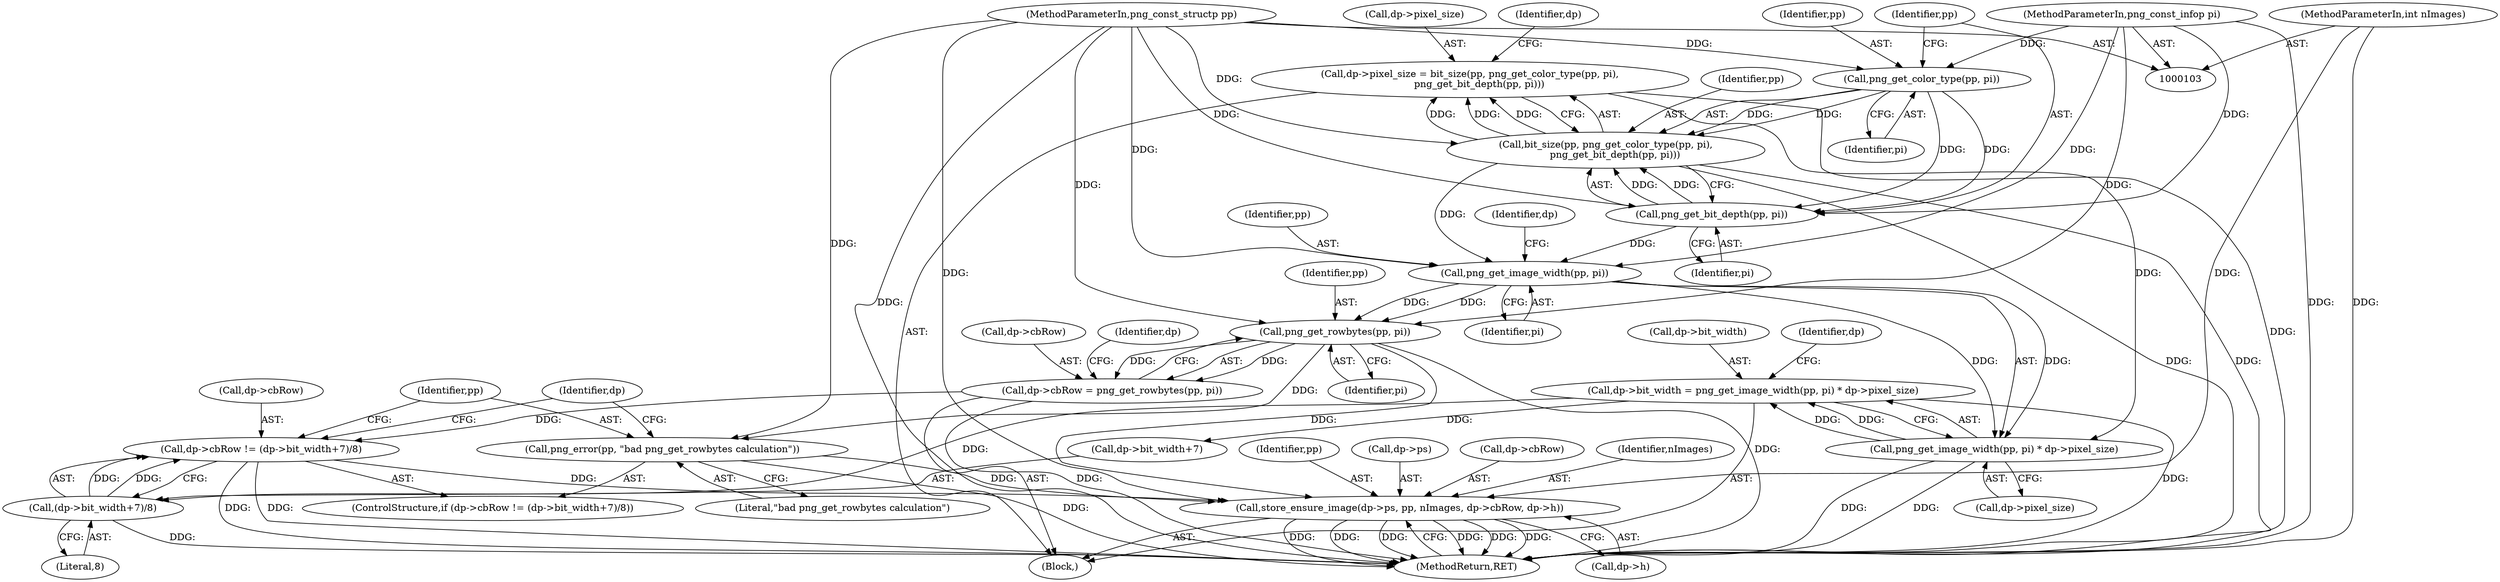 digraph "1_Android_9d4853418ab2f754c2b63e091c29c5529b8b86ca_133@pointer" {
"1000154" [label="(Call,store_ensure_image(dp->ps, pp, nImages, dp->cbRow, dp->h))"];
"1000151" [label="(Call,png_error(pp, \"bad png_get_rowbytes calculation\"))"];
"1000136" [label="(Call,png_get_rowbytes(pp, pi))"];
"1000126" [label="(Call,png_get_image_width(pp, pi))"];
"1000113" [label="(Call,bit_size(pp, png_get_color_type(pp, pi),\n      png_get_bit_depth(pp, pi)))"];
"1000118" [label="(Call,png_get_bit_depth(pp, pi))"];
"1000115" [label="(Call,png_get_color_type(pp, pi))"];
"1000105" [label="(MethodParameterIn,png_const_structp pp)"];
"1000106" [label="(MethodParameterIn,png_const_infop pi)"];
"1000107" [label="(MethodParameterIn,int nImages)"];
"1000140" [label="(Call,dp->cbRow != (dp->bit_width+7)/8)"];
"1000132" [label="(Call,dp->cbRow = png_get_rowbytes(pp, pi))"];
"1000144" [label="(Call,(dp->bit_width+7)/8)"];
"1000121" [label="(Call,dp->bit_width = png_get_image_width(pp, pi) * dp->pixel_size)"];
"1000125" [label="(Call,png_get_image_width(pp, pi) * dp->pixel_size)"];
"1000109" [label="(Call,dp->pixel_size = bit_size(pp, png_get_color_type(pp, pi),\n      png_get_bit_depth(pp, pi)))"];
"1000151" [label="(Call,png_error(pp, \"bad png_get_rowbytes calculation\"))"];
"1000109" [label="(Call,dp->pixel_size = bit_size(pp, png_get_color_type(pp, pi),\n      png_get_bit_depth(pp, pi)))"];
"1000150" [label="(Literal,8)"];
"1000122" [label="(Call,dp->bit_width)"];
"1000117" [label="(Identifier,pi)"];
"1000155" [label="(Call,dp->ps)"];
"1000154" [label="(Call,store_ensure_image(dp->ps, pp, nImages, dp->cbRow, dp->h))"];
"1000141" [label="(Call,dp->cbRow)"];
"1000142" [label="(Identifier,dp)"];
"1000116" [label="(Identifier,pp)"];
"1000118" [label="(Call,png_get_bit_depth(pp, pi))"];
"1000105" [label="(MethodParameterIn,png_const_structp pp)"];
"1000128" [label="(Identifier,pi)"];
"1000119" [label="(Identifier,pp)"];
"1000160" [label="(Call,dp->cbRow)"];
"1000159" [label="(Identifier,nImages)"];
"1000136" [label="(Call,png_get_rowbytes(pp, pi))"];
"1000133" [label="(Call,dp->cbRow)"];
"1000166" [label="(MethodReturn,RET)"];
"1000139" [label="(ControlStructure,if (dp->cbRow != (dp->bit_width+7)/8))"];
"1000121" [label="(Call,dp->bit_width = png_get_image_width(pp, pi) * dp->pixel_size)"];
"1000140" [label="(Call,dp->cbRow != (dp->bit_width+7)/8)"];
"1000110" [label="(Call,dp->pixel_size)"];
"1000144" [label="(Call,(dp->bit_width+7)/8)"];
"1000120" [label="(Identifier,pi)"];
"1000153" [label="(Literal,\"bad png_get_rowbytes calculation\")"];
"1000134" [label="(Identifier,dp)"];
"1000130" [label="(Identifier,dp)"];
"1000107" [label="(MethodParameterIn,int nImages)"];
"1000114" [label="(Identifier,pp)"];
"1000137" [label="(Identifier,pp)"];
"1000156" [label="(Identifier,dp)"];
"1000125" [label="(Call,png_get_image_width(pp, pi) * dp->pixel_size)"];
"1000138" [label="(Identifier,pi)"];
"1000145" [label="(Call,dp->bit_width+7)"];
"1000152" [label="(Identifier,pp)"];
"1000126" [label="(Call,png_get_image_width(pp, pi))"];
"1000113" [label="(Call,bit_size(pp, png_get_color_type(pp, pi),\n      png_get_bit_depth(pp, pi)))"];
"1000123" [label="(Identifier,dp)"];
"1000108" [label="(Block,)"];
"1000106" [label="(MethodParameterIn,png_const_infop pi)"];
"1000115" [label="(Call,png_get_color_type(pp, pi))"];
"1000158" [label="(Identifier,pp)"];
"1000127" [label="(Identifier,pp)"];
"1000129" [label="(Call,dp->pixel_size)"];
"1000163" [label="(Call,dp->h)"];
"1000132" [label="(Call,dp->cbRow = png_get_rowbytes(pp, pi))"];
"1000154" -> "1000108"  [label="AST: "];
"1000154" -> "1000163"  [label="CFG: "];
"1000155" -> "1000154"  [label="AST: "];
"1000158" -> "1000154"  [label="AST: "];
"1000159" -> "1000154"  [label="AST: "];
"1000160" -> "1000154"  [label="AST: "];
"1000163" -> "1000154"  [label="AST: "];
"1000166" -> "1000154"  [label="CFG: "];
"1000154" -> "1000166"  [label="DDG: "];
"1000154" -> "1000166"  [label="DDG: "];
"1000154" -> "1000166"  [label="DDG: "];
"1000154" -> "1000166"  [label="DDG: "];
"1000154" -> "1000166"  [label="DDG: "];
"1000154" -> "1000166"  [label="DDG: "];
"1000151" -> "1000154"  [label="DDG: "];
"1000136" -> "1000154"  [label="DDG: "];
"1000105" -> "1000154"  [label="DDG: "];
"1000107" -> "1000154"  [label="DDG: "];
"1000140" -> "1000154"  [label="DDG: "];
"1000151" -> "1000139"  [label="AST: "];
"1000151" -> "1000153"  [label="CFG: "];
"1000152" -> "1000151"  [label="AST: "];
"1000153" -> "1000151"  [label="AST: "];
"1000156" -> "1000151"  [label="CFG: "];
"1000151" -> "1000166"  [label="DDG: "];
"1000136" -> "1000151"  [label="DDG: "];
"1000105" -> "1000151"  [label="DDG: "];
"1000136" -> "1000132"  [label="AST: "];
"1000136" -> "1000138"  [label="CFG: "];
"1000137" -> "1000136"  [label="AST: "];
"1000138" -> "1000136"  [label="AST: "];
"1000132" -> "1000136"  [label="CFG: "];
"1000136" -> "1000166"  [label="DDG: "];
"1000136" -> "1000132"  [label="DDG: "];
"1000136" -> "1000132"  [label="DDG: "];
"1000126" -> "1000136"  [label="DDG: "];
"1000126" -> "1000136"  [label="DDG: "];
"1000105" -> "1000136"  [label="DDG: "];
"1000106" -> "1000136"  [label="DDG: "];
"1000126" -> "1000125"  [label="AST: "];
"1000126" -> "1000128"  [label="CFG: "];
"1000127" -> "1000126"  [label="AST: "];
"1000128" -> "1000126"  [label="AST: "];
"1000130" -> "1000126"  [label="CFG: "];
"1000126" -> "1000125"  [label="DDG: "];
"1000126" -> "1000125"  [label="DDG: "];
"1000113" -> "1000126"  [label="DDG: "];
"1000105" -> "1000126"  [label="DDG: "];
"1000118" -> "1000126"  [label="DDG: "];
"1000106" -> "1000126"  [label="DDG: "];
"1000113" -> "1000109"  [label="AST: "];
"1000113" -> "1000118"  [label="CFG: "];
"1000114" -> "1000113"  [label="AST: "];
"1000115" -> "1000113"  [label="AST: "];
"1000118" -> "1000113"  [label="AST: "];
"1000109" -> "1000113"  [label="CFG: "];
"1000113" -> "1000166"  [label="DDG: "];
"1000113" -> "1000166"  [label="DDG: "];
"1000113" -> "1000109"  [label="DDG: "];
"1000113" -> "1000109"  [label="DDG: "];
"1000113" -> "1000109"  [label="DDG: "];
"1000118" -> "1000113"  [label="DDG: "];
"1000118" -> "1000113"  [label="DDG: "];
"1000105" -> "1000113"  [label="DDG: "];
"1000115" -> "1000113"  [label="DDG: "];
"1000115" -> "1000113"  [label="DDG: "];
"1000118" -> "1000120"  [label="CFG: "];
"1000119" -> "1000118"  [label="AST: "];
"1000120" -> "1000118"  [label="AST: "];
"1000115" -> "1000118"  [label="DDG: "];
"1000115" -> "1000118"  [label="DDG: "];
"1000105" -> "1000118"  [label="DDG: "];
"1000106" -> "1000118"  [label="DDG: "];
"1000115" -> "1000117"  [label="CFG: "];
"1000116" -> "1000115"  [label="AST: "];
"1000117" -> "1000115"  [label="AST: "];
"1000119" -> "1000115"  [label="CFG: "];
"1000105" -> "1000115"  [label="DDG: "];
"1000106" -> "1000115"  [label="DDG: "];
"1000105" -> "1000103"  [label="AST: "];
"1000105" -> "1000166"  [label="DDG: "];
"1000106" -> "1000103"  [label="AST: "];
"1000106" -> "1000166"  [label="DDG: "];
"1000107" -> "1000103"  [label="AST: "];
"1000107" -> "1000166"  [label="DDG: "];
"1000140" -> "1000139"  [label="AST: "];
"1000140" -> "1000144"  [label="CFG: "];
"1000141" -> "1000140"  [label="AST: "];
"1000144" -> "1000140"  [label="AST: "];
"1000152" -> "1000140"  [label="CFG: "];
"1000156" -> "1000140"  [label="CFG: "];
"1000140" -> "1000166"  [label="DDG: "];
"1000140" -> "1000166"  [label="DDG: "];
"1000132" -> "1000140"  [label="DDG: "];
"1000144" -> "1000140"  [label="DDG: "];
"1000144" -> "1000140"  [label="DDG: "];
"1000132" -> "1000108"  [label="AST: "];
"1000133" -> "1000132"  [label="AST: "];
"1000142" -> "1000132"  [label="CFG: "];
"1000132" -> "1000166"  [label="DDG: "];
"1000144" -> "1000150"  [label="CFG: "];
"1000145" -> "1000144"  [label="AST: "];
"1000150" -> "1000144"  [label="AST: "];
"1000144" -> "1000166"  [label="DDG: "];
"1000121" -> "1000144"  [label="DDG: "];
"1000121" -> "1000108"  [label="AST: "];
"1000121" -> "1000125"  [label="CFG: "];
"1000122" -> "1000121"  [label="AST: "];
"1000125" -> "1000121"  [label="AST: "];
"1000134" -> "1000121"  [label="CFG: "];
"1000121" -> "1000166"  [label="DDG: "];
"1000125" -> "1000121"  [label="DDG: "];
"1000125" -> "1000121"  [label="DDG: "];
"1000121" -> "1000145"  [label="DDG: "];
"1000125" -> "1000129"  [label="CFG: "];
"1000129" -> "1000125"  [label="AST: "];
"1000125" -> "1000166"  [label="DDG: "];
"1000125" -> "1000166"  [label="DDG: "];
"1000109" -> "1000125"  [label="DDG: "];
"1000109" -> "1000108"  [label="AST: "];
"1000110" -> "1000109"  [label="AST: "];
"1000123" -> "1000109"  [label="CFG: "];
"1000109" -> "1000166"  [label="DDG: "];
}
